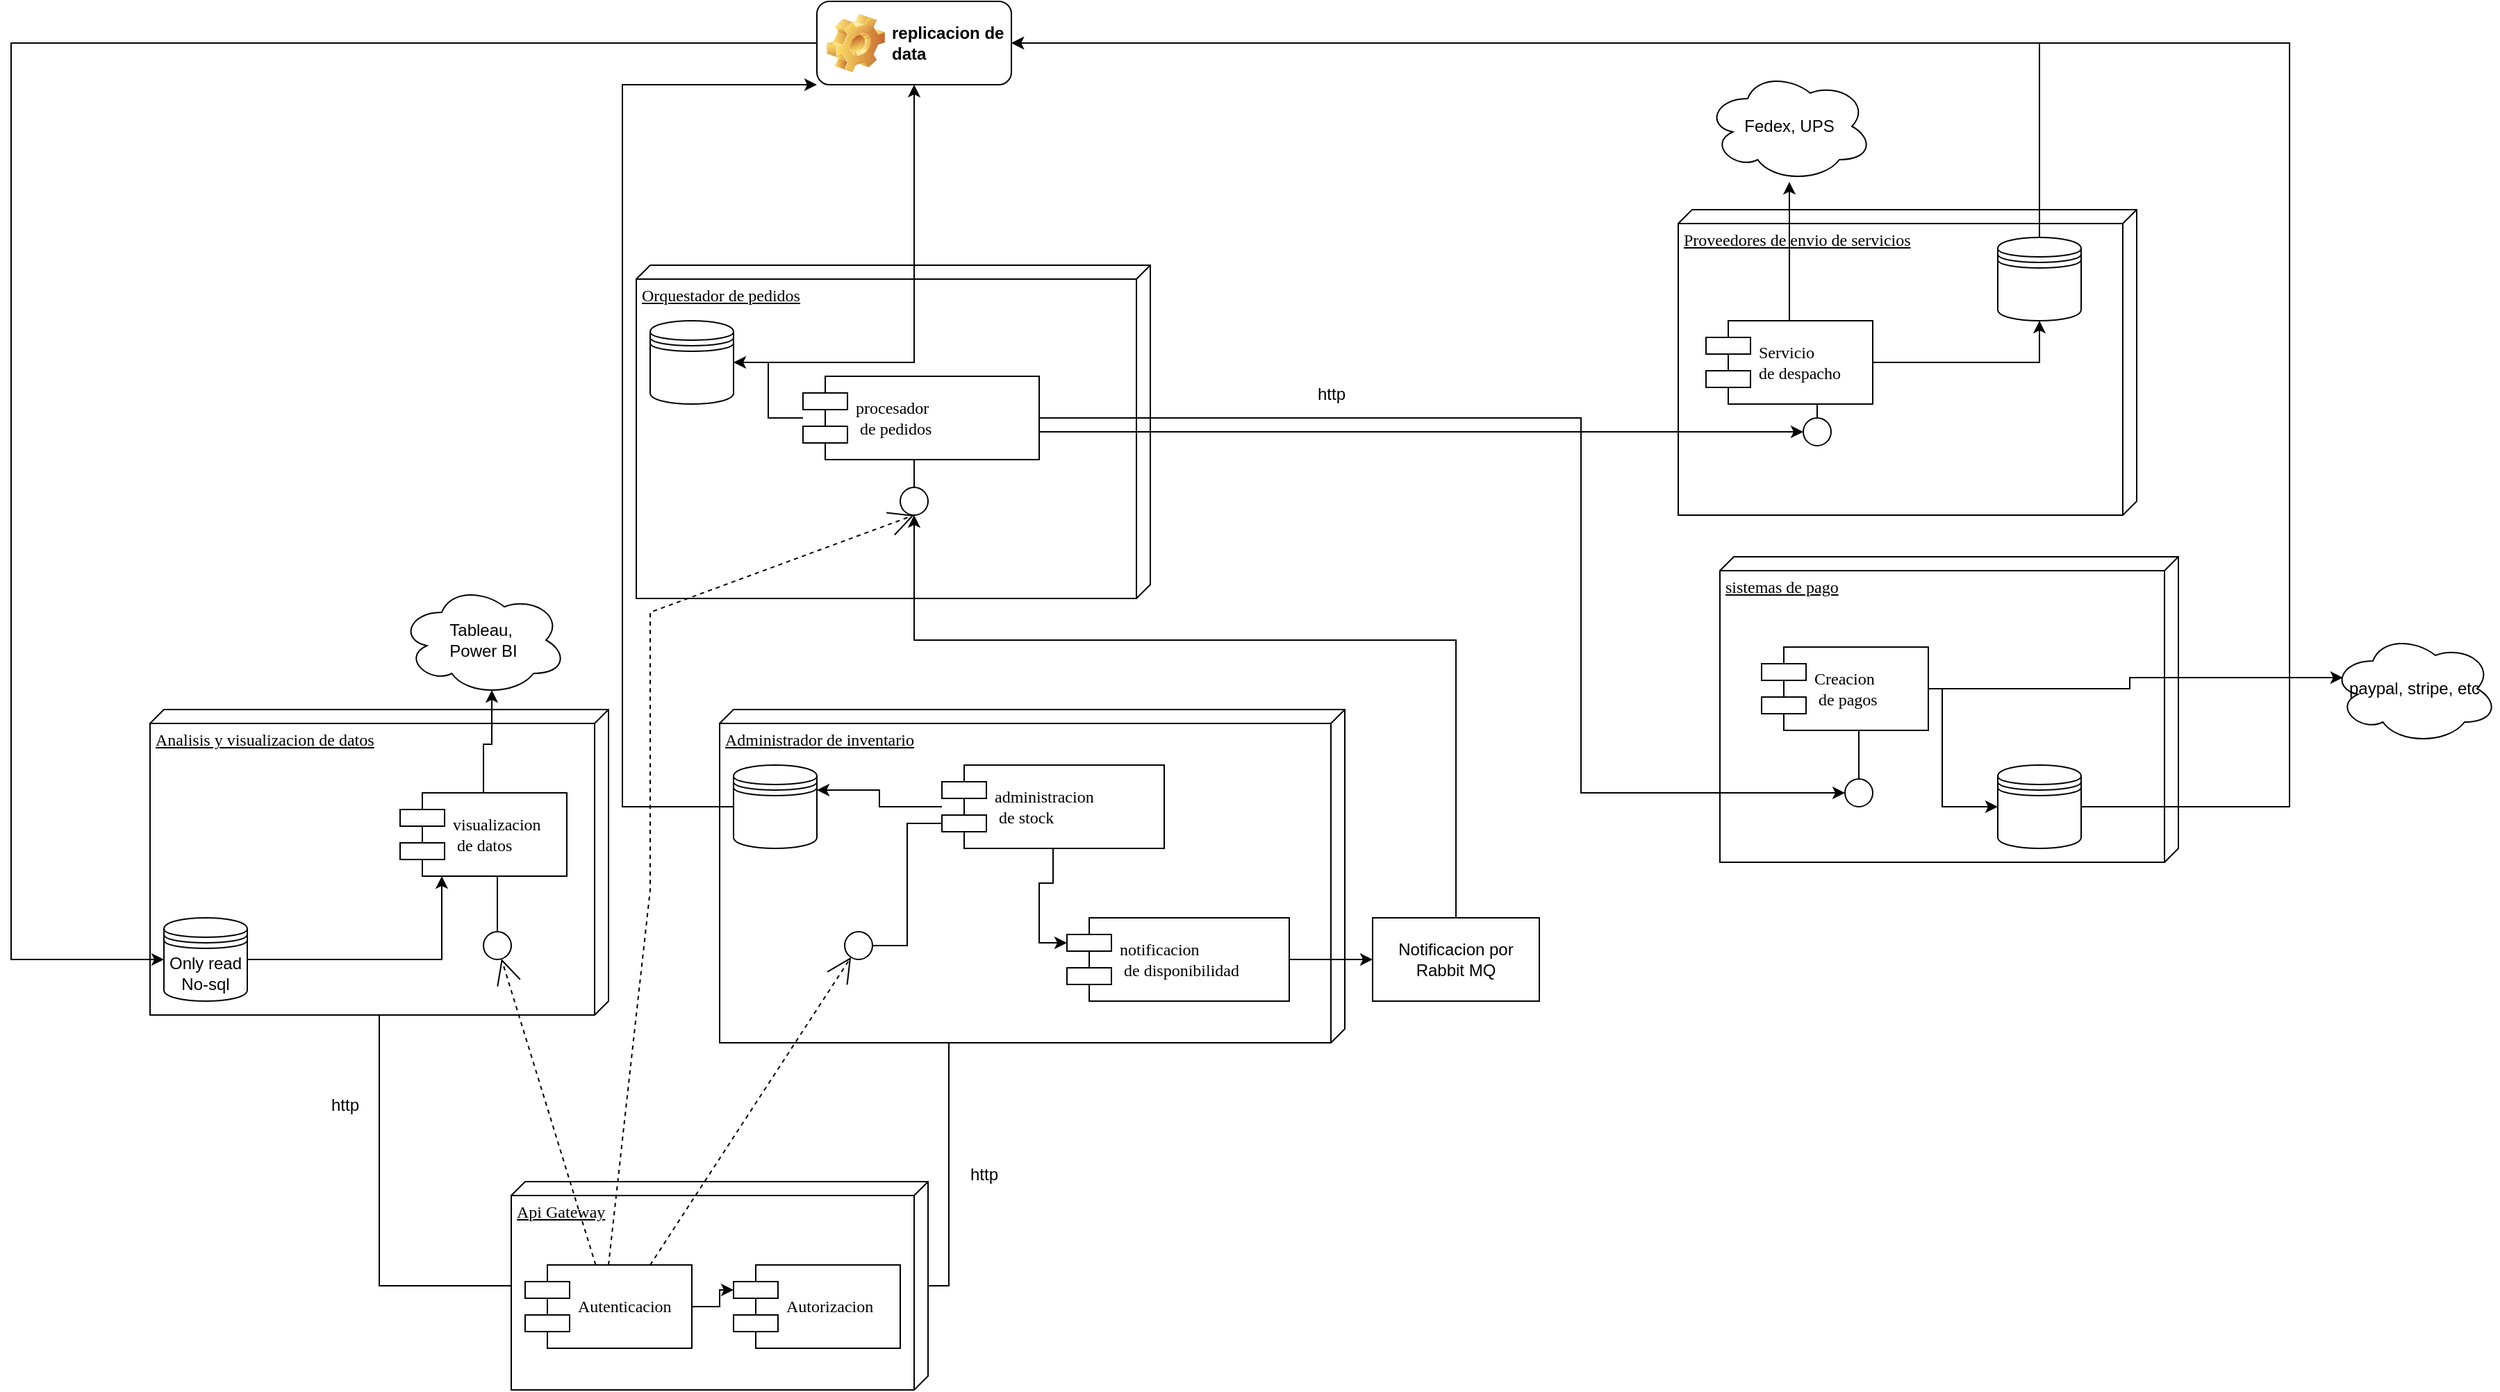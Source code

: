 <mxfile version="24.4.4" type="device">
  <diagram name="Page-1" id="5f0bae14-7c28-e335-631c-24af17079c00">
    <mxGraphModel dx="1819" dy="1822" grid="1" gridSize="10" guides="1" tooltips="1" connect="1" arrows="1" fold="1" page="1" pageScale="1" pageWidth="1100" pageHeight="850" background="none" math="0" shadow="0">
      <root>
        <mxCell id="0" />
        <mxCell id="1" parent="0" />
        <mxCell id="39150e848f15840c-1" value="Analisis y visualizacion de datos" style="verticalAlign=top;align=left;spacingTop=8;spacingLeft=2;spacingRight=12;shape=cube;size=10;direction=south;fontStyle=4;html=1;rounded=0;shadow=0;comic=0;labelBackgroundColor=none;strokeWidth=1;fontFamily=Verdana;fontSize=12" parent="1" vertex="1">
          <mxGeometry x="120" y="70" width="330" height="220" as="geometry" />
        </mxCell>
        <mxCell id="39150e848f15840c-2" value="Administrador de inventario" style="verticalAlign=top;align=left;spacingTop=8;spacingLeft=2;spacingRight=12;shape=cube;size=10;direction=south;fontStyle=4;html=1;rounded=0;shadow=0;comic=0;labelBackgroundColor=none;strokeWidth=1;fontFamily=Verdana;fontSize=12" parent="1" vertex="1">
          <mxGeometry x="530" y="70" width="450" height="240" as="geometry" />
        </mxCell>
        <mxCell id="39150e848f15840c-3" value="Api Gateway" style="verticalAlign=top;align=left;spacingTop=8;spacingLeft=2;spacingRight=12;shape=cube;size=10;direction=south;fontStyle=4;html=1;rounded=0;shadow=0;comic=0;labelBackgroundColor=none;strokeWidth=1;fontFamily=Verdana;fontSize=12" parent="1" vertex="1">
          <mxGeometry x="380" y="410" width="300" height="150" as="geometry" />
        </mxCell>
        <mxCell id="ZMf_710IHUfQvaZzRH9R-61" style="edgeStyle=orthogonalEdgeStyle;rounded=0;orthogonalLoop=1;jettySize=auto;html=1;entryX=0.55;entryY=0.95;entryDx=0;entryDy=0;entryPerimeter=0;" edge="1" parent="1" source="39150e848f15840c-5" target="ZMf_710IHUfQvaZzRH9R-60">
          <mxGeometry relative="1" as="geometry">
            <mxPoint x="360" y="60" as="targetPoint" />
          </mxGeometry>
        </mxCell>
        <mxCell id="39150e848f15840c-5" value="visualizacion&lt;div&gt;&amp;nbsp;de datos&lt;/div&gt;" style="shape=component;align=left;spacingLeft=36;rounded=0;shadow=0;comic=0;labelBackgroundColor=none;strokeWidth=1;fontFamily=Verdana;fontSize=12;html=1;" parent="1" vertex="1">
          <mxGeometry x="300" y="130" width="120" height="60" as="geometry" />
        </mxCell>
        <mxCell id="39150e848f15840c-6" value="" style="ellipse;whiteSpace=wrap;html=1;rounded=0;shadow=0;comic=0;labelBackgroundColor=none;strokeWidth=1;fontFamily=Verdana;fontSize=12;align=center;" parent="1" vertex="1">
          <mxGeometry x="360" y="230" width="20" height="20" as="geometry" />
        </mxCell>
        <mxCell id="39150e848f15840c-9" value="" style="ellipse;whiteSpace=wrap;html=1;rounded=0;shadow=0;comic=0;labelBackgroundColor=none;strokeWidth=1;fontFamily=Verdana;fontSize=12;align=center;" parent="1" vertex="1">
          <mxGeometry x="620" y="230" width="20" height="20" as="geometry" />
        </mxCell>
        <mxCell id="ZMf_710IHUfQvaZzRH9R-11" style="edgeStyle=orthogonalEdgeStyle;rounded=0;orthogonalLoop=1;jettySize=auto;html=1;entryX=0;entryY=0.3;entryDx=0;entryDy=0;" edge="1" parent="1" source="39150e848f15840c-10" target="ZMf_710IHUfQvaZzRH9R-8">
          <mxGeometry relative="1" as="geometry" />
        </mxCell>
        <mxCell id="39150e848f15840c-10" value="Autenticacion" style="shape=component;align=left;spacingLeft=36;rounded=0;shadow=0;comic=0;labelBackgroundColor=none;strokeWidth=1;fontFamily=Verdana;fontSize=12;html=1;" parent="1" vertex="1">
          <mxGeometry x="390" y="470" width="120" height="60" as="geometry" />
        </mxCell>
        <mxCell id="39150e848f15840c-11" style="edgeStyle=none;rounded=0;html=1;dashed=1;labelBackgroundColor=none;startArrow=none;startFill=0;startSize=8;endArrow=open;endFill=0;endSize=16;fontFamily=Verdana;fontSize=12;" parent="1" source="39150e848f15840c-10" target="39150e848f15840c-6" edge="1">
          <mxGeometry relative="1" as="geometry" />
        </mxCell>
        <mxCell id="39150e848f15840c-12" style="edgeStyle=none;rounded=0;html=1;dashed=1;labelBackgroundColor=none;startArrow=none;startFill=0;startSize=8;endArrow=open;endFill=0;endSize=16;fontFamily=Verdana;fontSize=12;exitX=0.75;exitY=0;exitDx=0;exitDy=0;" parent="1" source="39150e848f15840c-10" target="39150e848f15840c-9" edge="1">
          <mxGeometry relative="1" as="geometry" />
        </mxCell>
        <mxCell id="39150e848f15840c-13" style="edgeStyle=elbowEdgeStyle;rounded=0;html=1;labelBackgroundColor=none;startArrow=none;startFill=0;startSize=8;endArrow=none;endFill=0;endSize=16;fontFamily=Verdana;fontSize=12;entryX=0;entryY=0.7;entryDx=0;entryDy=0;" parent="1" source="39150e848f15840c-9" target="ZMf_710IHUfQvaZzRH9R-12" edge="1">
          <mxGeometry relative="1" as="geometry">
            <mxPoint x="630" y="210" as="targetPoint" />
          </mxGeometry>
        </mxCell>
        <mxCell id="39150e848f15840c-14" style="edgeStyle=elbowEdgeStyle;rounded=0;html=1;labelBackgroundColor=none;startArrow=none;startFill=0;startSize=8;endArrow=none;endFill=0;endSize=16;fontFamily=Verdana;fontSize=12;" parent="1" source="39150e848f15840c-6" target="39150e848f15840c-5" edge="1">
          <mxGeometry relative="1" as="geometry" />
        </mxCell>
        <mxCell id="39150e848f15840c-17" style="edgeStyle=orthogonalEdgeStyle;rounded=0;html=1;labelBackgroundColor=none;startArrow=none;startFill=0;startSize=8;endArrow=none;endFill=0;endSize=16;fontFamily=Verdana;fontSize=12;" parent="1" source="39150e848f15840c-3" target="39150e848f15840c-2" edge="1">
          <mxGeometry relative="1" as="geometry">
            <Array as="points">
              <mxPoint x="695" y="485" />
            </Array>
          </mxGeometry>
        </mxCell>
        <mxCell id="39150e848f15840c-18" style="edgeStyle=orthogonalEdgeStyle;rounded=0;html=1;labelBackgroundColor=none;startArrow=none;startFill=0;startSize=8;endArrow=none;endFill=0;endSize=16;fontFamily=Verdana;fontSize=12;" parent="1" source="39150e848f15840c-3" target="39150e848f15840c-1" edge="1">
          <mxGeometry relative="1" as="geometry">
            <Array as="points">
              <mxPoint x="285" y="485" />
            </Array>
          </mxGeometry>
        </mxCell>
        <mxCell id="ZMf_710IHUfQvaZzRH9R-2" value="sistemas de pago" style="verticalAlign=top;align=left;spacingTop=8;spacingLeft=2;spacingRight=12;shape=cube;size=10;direction=south;fontStyle=4;html=1;rounded=0;shadow=0;comic=0;labelBackgroundColor=none;strokeWidth=1;fontFamily=Verdana;fontSize=12" vertex="1" parent="1">
          <mxGeometry x="1250" y="-40" width="330" height="220" as="geometry" />
        </mxCell>
        <mxCell id="ZMf_710IHUfQvaZzRH9R-47" style="edgeStyle=orthogonalEdgeStyle;rounded=0;orthogonalLoop=1;jettySize=auto;html=1;entryX=0;entryY=0.5;entryDx=0;entryDy=0;" edge="1" parent="1" source="ZMf_710IHUfQvaZzRH9R-3" target="ZMf_710IHUfQvaZzRH9R-43">
          <mxGeometry relative="1" as="geometry">
            <Array as="points">
              <mxPoint x="1410" y="55" />
              <mxPoint x="1410" y="140" />
            </Array>
          </mxGeometry>
        </mxCell>
        <mxCell id="ZMf_710IHUfQvaZzRH9R-3" value="Creacion&lt;div&gt;&amp;nbsp;de pagos&lt;/div&gt;" style="shape=component;align=left;spacingLeft=36;rounded=0;shadow=0;comic=0;labelBackgroundColor=none;strokeWidth=1;fontFamily=Verdana;fontSize=12;html=1;" vertex="1" parent="1">
          <mxGeometry x="1280" y="25" width="120" height="60" as="geometry" />
        </mxCell>
        <mxCell id="ZMf_710IHUfQvaZzRH9R-5" value="" style="ellipse;whiteSpace=wrap;html=1;rounded=0;shadow=0;comic=0;labelBackgroundColor=none;strokeWidth=1;fontFamily=Verdana;fontSize=12;align=center;" vertex="1" parent="1">
          <mxGeometry x="1340" y="120" width="20" height="20" as="geometry" />
        </mxCell>
        <mxCell id="ZMf_710IHUfQvaZzRH9R-6" style="edgeStyle=elbowEdgeStyle;rounded=0;html=1;labelBackgroundColor=none;startArrow=none;startFill=0;startSize=8;endArrow=none;endFill=0;endSize=16;fontFamily=Verdana;fontSize=12;" edge="1" parent="1" source="ZMf_710IHUfQvaZzRH9R-5" target="ZMf_710IHUfQvaZzRH9R-3">
          <mxGeometry relative="1" as="geometry" />
        </mxCell>
        <mxCell id="ZMf_710IHUfQvaZzRH9R-8" value="Autorizacion" style="shape=component;align=left;spacingLeft=36;rounded=0;shadow=0;comic=0;labelBackgroundColor=none;strokeWidth=1;fontFamily=Verdana;fontSize=12;html=1;" vertex="1" parent="1">
          <mxGeometry x="540" y="470" width="120" height="60" as="geometry" />
        </mxCell>
        <mxCell id="ZMf_710IHUfQvaZzRH9R-23" style="edgeStyle=orthogonalEdgeStyle;rounded=0;orthogonalLoop=1;jettySize=auto;html=1;entryX=0;entryY=0.3;entryDx=0;entryDy=0;" edge="1" parent="1" source="ZMf_710IHUfQvaZzRH9R-12" target="ZMf_710IHUfQvaZzRH9R-22">
          <mxGeometry relative="1" as="geometry" />
        </mxCell>
        <mxCell id="ZMf_710IHUfQvaZzRH9R-63" style="edgeStyle=orthogonalEdgeStyle;rounded=0;orthogonalLoop=1;jettySize=auto;html=1;entryX=1;entryY=0.3;entryDx=0;entryDy=0;" edge="1" parent="1" source="ZMf_710IHUfQvaZzRH9R-12" target="ZMf_710IHUfQvaZzRH9R-62">
          <mxGeometry relative="1" as="geometry" />
        </mxCell>
        <mxCell id="ZMf_710IHUfQvaZzRH9R-12" value="administracion&lt;div&gt;&amp;nbsp;de stock&lt;/div&gt;" style="shape=component;align=left;spacingLeft=36;rounded=0;shadow=0;comic=0;labelBackgroundColor=none;strokeWidth=1;fontFamily=Verdana;fontSize=12;html=1;" vertex="1" parent="1">
          <mxGeometry x="690" y="110" width="160" height="60" as="geometry" />
        </mxCell>
        <mxCell id="ZMf_710IHUfQvaZzRH9R-14" value="Proveedores de envio de servicios" style="verticalAlign=top;align=left;spacingTop=8;spacingLeft=2;spacingRight=12;shape=cube;size=10;direction=south;fontStyle=4;html=1;rounded=0;shadow=0;comic=0;labelBackgroundColor=none;strokeWidth=1;fontFamily=Verdana;fontSize=12" vertex="1" parent="1">
          <mxGeometry x="1220" y="-290" width="330" height="220" as="geometry" />
        </mxCell>
        <mxCell id="ZMf_710IHUfQvaZzRH9R-46" style="edgeStyle=orthogonalEdgeStyle;rounded=0;orthogonalLoop=1;jettySize=auto;html=1;entryX=0.5;entryY=1;entryDx=0;entryDy=0;" edge="1" parent="1" source="ZMf_710IHUfQvaZzRH9R-16" target="ZMf_710IHUfQvaZzRH9R-42">
          <mxGeometry relative="1" as="geometry" />
        </mxCell>
        <mxCell id="ZMf_710IHUfQvaZzRH9R-55" value="" style="edgeStyle=orthogonalEdgeStyle;rounded=0;orthogonalLoop=1;jettySize=auto;html=1;" edge="1" parent="1" source="ZMf_710IHUfQvaZzRH9R-16" target="ZMf_710IHUfQvaZzRH9R-54">
          <mxGeometry relative="1" as="geometry" />
        </mxCell>
        <mxCell id="ZMf_710IHUfQvaZzRH9R-16" value="Servicio&amp;nbsp;&lt;div&gt;de despacho&lt;/div&gt;" style="shape=component;align=left;spacingLeft=36;rounded=0;shadow=0;comic=0;labelBackgroundColor=none;strokeWidth=1;fontFamily=Verdana;fontSize=12;html=1;" vertex="1" parent="1">
          <mxGeometry x="1240" y="-210" width="120" height="60" as="geometry" />
        </mxCell>
        <mxCell id="ZMf_710IHUfQvaZzRH9R-18" value="" style="ellipse;whiteSpace=wrap;html=1;rounded=0;shadow=0;comic=0;labelBackgroundColor=none;strokeWidth=1;fontFamily=Verdana;fontSize=12;align=center;" vertex="1" parent="1">
          <mxGeometry x="1310" y="-140" width="20" height="20" as="geometry" />
        </mxCell>
        <mxCell id="ZMf_710IHUfQvaZzRH9R-19" style="edgeStyle=elbowEdgeStyle;rounded=0;html=1;labelBackgroundColor=none;startArrow=none;startFill=0;startSize=8;endArrow=none;endFill=0;endSize=16;fontFamily=Verdana;fontSize=12;" edge="1" parent="1" source="ZMf_710IHUfQvaZzRH9R-18" target="ZMf_710IHUfQvaZzRH9R-16">
          <mxGeometry relative="1" as="geometry" />
        </mxCell>
        <mxCell id="ZMf_710IHUfQvaZzRH9R-26" style="edgeStyle=orthogonalEdgeStyle;rounded=0;orthogonalLoop=1;jettySize=auto;html=1;entryX=0;entryY=0.5;entryDx=0;entryDy=0;" edge="1" parent="1" source="ZMf_710IHUfQvaZzRH9R-22" target="ZMf_710IHUfQvaZzRH9R-25">
          <mxGeometry relative="1" as="geometry" />
        </mxCell>
        <mxCell id="ZMf_710IHUfQvaZzRH9R-22" value="notificacion&lt;div&gt;&amp;nbsp;de disponibilidad&lt;/div&gt;" style="shape=component;align=left;spacingLeft=36;rounded=0;shadow=0;comic=0;labelBackgroundColor=none;strokeWidth=1;fontFamily=Verdana;fontSize=12;html=1;" vertex="1" parent="1">
          <mxGeometry x="780" y="220" width="160" height="60" as="geometry" />
        </mxCell>
        <mxCell id="ZMf_710IHUfQvaZzRH9R-25" value="Notificacion por Rabbit MQ" style="rounded=0;whiteSpace=wrap;html=1;" vertex="1" parent="1">
          <mxGeometry x="1000" y="220" width="120" height="60" as="geometry" />
        </mxCell>
        <mxCell id="ZMf_710IHUfQvaZzRH9R-29" value="Orquestador de pedidos" style="verticalAlign=top;align=left;spacingTop=8;spacingLeft=2;spacingRight=12;shape=cube;size=10;direction=south;fontStyle=4;html=1;rounded=0;shadow=0;comic=0;labelBackgroundColor=none;strokeWidth=1;fontFamily=Verdana;fontSize=12" vertex="1" parent="1">
          <mxGeometry x="470" y="-250" width="370" height="240" as="geometry" />
        </mxCell>
        <mxCell id="ZMf_710IHUfQvaZzRH9R-30" style="edgeStyle=orthogonalEdgeStyle;rounded=0;orthogonalLoop=1;jettySize=auto;html=1;entryX=0;entryY=0.5;entryDx=0;entryDy=0;" edge="1" parent="1" source="ZMf_710IHUfQvaZzRH9R-31" target="ZMf_710IHUfQvaZzRH9R-18">
          <mxGeometry relative="1" as="geometry">
            <Array as="points">
              <mxPoint x="1310" y="-130" />
            </Array>
            <mxPoint x="730" y="-192" as="targetPoint" />
          </mxGeometry>
        </mxCell>
        <mxCell id="ZMf_710IHUfQvaZzRH9R-39" style="edgeStyle=orthogonalEdgeStyle;rounded=0;orthogonalLoop=1;jettySize=auto;html=1;entryX=0;entryY=0.5;entryDx=0;entryDy=0;" edge="1" parent="1" source="ZMf_710IHUfQvaZzRH9R-31" target="ZMf_710IHUfQvaZzRH9R-5">
          <mxGeometry relative="1" as="geometry">
            <Array as="points">
              <mxPoint x="1150" y="-140" />
              <mxPoint x="1150" y="130" />
            </Array>
          </mxGeometry>
        </mxCell>
        <mxCell id="ZMf_710IHUfQvaZzRH9R-45" style="edgeStyle=orthogonalEdgeStyle;rounded=0;orthogonalLoop=1;jettySize=auto;html=1;entryX=1;entryY=0.5;entryDx=0;entryDy=0;" edge="1" parent="1" source="ZMf_710IHUfQvaZzRH9R-31" target="ZMf_710IHUfQvaZzRH9R-41">
          <mxGeometry relative="1" as="geometry" />
        </mxCell>
        <mxCell id="ZMf_710IHUfQvaZzRH9R-31" value="procesador&lt;div&gt;&amp;nbsp;de pedidos&lt;/div&gt;" style="shape=component;align=left;spacingLeft=36;rounded=0;shadow=0;comic=0;labelBackgroundColor=none;strokeWidth=1;fontFamily=Verdana;fontSize=12;html=1;" vertex="1" parent="1">
          <mxGeometry x="590" y="-170" width="170" height="60" as="geometry" />
        </mxCell>
        <mxCell id="ZMf_710IHUfQvaZzRH9R-32" value="" style="ellipse;whiteSpace=wrap;html=1;rounded=0;shadow=0;comic=0;labelBackgroundColor=none;strokeWidth=1;fontFamily=Verdana;fontSize=12;align=center;" vertex="1" parent="1">
          <mxGeometry x="660" y="-90" width="20" height="20" as="geometry" />
        </mxCell>
        <mxCell id="ZMf_710IHUfQvaZzRH9R-33" style="edgeStyle=elbowEdgeStyle;rounded=0;html=1;labelBackgroundColor=none;startArrow=none;startFill=0;startSize=8;endArrow=none;endFill=0;endSize=16;fontFamily=Verdana;fontSize=12;" edge="1" parent="1" source="ZMf_710IHUfQvaZzRH9R-32" target="ZMf_710IHUfQvaZzRH9R-31">
          <mxGeometry relative="1" as="geometry" />
        </mxCell>
        <mxCell id="ZMf_710IHUfQvaZzRH9R-38" style="edgeStyle=none;rounded=0;html=1;dashed=1;labelBackgroundColor=none;startArrow=none;startFill=0;startSize=8;endArrow=open;endFill=0;endSize=16;fontFamily=Verdana;fontSize=12;exitX=0.5;exitY=0;exitDx=0;exitDy=0;entryX=0.5;entryY=1;entryDx=0;entryDy=0;" edge="1" parent="1" source="39150e848f15840c-10" target="ZMf_710IHUfQvaZzRH9R-32">
          <mxGeometry relative="1" as="geometry">
            <mxPoint x="490" y="480" as="sourcePoint" />
            <mxPoint x="635" y="258" as="targetPoint" />
            <Array as="points">
              <mxPoint x="480" y="200" />
              <mxPoint x="480" />
            </Array>
          </mxGeometry>
        </mxCell>
        <mxCell id="ZMf_710IHUfQvaZzRH9R-37" style="edgeStyle=orthogonalEdgeStyle;rounded=0;orthogonalLoop=1;jettySize=auto;html=1;entryX=0.5;entryY=1;entryDx=0;entryDy=0;" edge="1" parent="1" source="ZMf_710IHUfQvaZzRH9R-25" target="ZMf_710IHUfQvaZzRH9R-32">
          <mxGeometry relative="1" as="geometry">
            <Array as="points">
              <mxPoint x="1060" y="20" />
              <mxPoint x="670" y="20" />
            </Array>
          </mxGeometry>
        </mxCell>
        <mxCell id="ZMf_710IHUfQvaZzRH9R-44" style="edgeStyle=orthogonalEdgeStyle;rounded=0;orthogonalLoop=1;jettySize=auto;html=1;entryX=0.25;entryY=1;entryDx=0;entryDy=0;" edge="1" parent="1" source="ZMf_710IHUfQvaZzRH9R-40" target="39150e848f15840c-5">
          <mxGeometry relative="1" as="geometry" />
        </mxCell>
        <mxCell id="ZMf_710IHUfQvaZzRH9R-40" value="Only read&lt;div&gt;No-sql&lt;/div&gt;" style="shape=datastore;whiteSpace=wrap;html=1;" vertex="1" parent="1">
          <mxGeometry x="130" y="220" width="60" height="60" as="geometry" />
        </mxCell>
        <mxCell id="ZMf_710IHUfQvaZzRH9R-49" style="edgeStyle=orthogonalEdgeStyle;rounded=0;orthogonalLoop=1;jettySize=auto;html=1;entryX=0.5;entryY=1;entryDx=0;entryDy=0;" edge="1" parent="1" source="ZMf_710IHUfQvaZzRH9R-41" target="ZMf_710IHUfQvaZzRH9R-48">
          <mxGeometry relative="1" as="geometry" />
        </mxCell>
        <mxCell id="ZMf_710IHUfQvaZzRH9R-41" value="" style="shape=datastore;whiteSpace=wrap;html=1;" vertex="1" parent="1">
          <mxGeometry x="480" y="-210" width="60" height="60" as="geometry" />
        </mxCell>
        <mxCell id="ZMf_710IHUfQvaZzRH9R-50" style="edgeStyle=orthogonalEdgeStyle;rounded=0;orthogonalLoop=1;jettySize=auto;html=1;entryX=1;entryY=0.5;entryDx=0;entryDy=0;" edge="1" parent="1" source="ZMf_710IHUfQvaZzRH9R-42" target="ZMf_710IHUfQvaZzRH9R-48">
          <mxGeometry relative="1" as="geometry">
            <Array as="points">
              <mxPoint x="1480" y="-410" />
            </Array>
          </mxGeometry>
        </mxCell>
        <mxCell id="ZMf_710IHUfQvaZzRH9R-42" value="" style="shape=datastore;whiteSpace=wrap;html=1;" vertex="1" parent="1">
          <mxGeometry x="1450" y="-270" width="60" height="60" as="geometry" />
        </mxCell>
        <mxCell id="ZMf_710IHUfQvaZzRH9R-51" style="edgeStyle=orthogonalEdgeStyle;rounded=0;orthogonalLoop=1;jettySize=auto;html=1;entryX=1;entryY=0.5;entryDx=0;entryDy=0;" edge="1" parent="1" source="ZMf_710IHUfQvaZzRH9R-43" target="ZMf_710IHUfQvaZzRH9R-48">
          <mxGeometry relative="1" as="geometry">
            <Array as="points">
              <mxPoint x="1660" y="140" />
              <mxPoint x="1660" y="-410" />
            </Array>
          </mxGeometry>
        </mxCell>
        <mxCell id="ZMf_710IHUfQvaZzRH9R-43" value="" style="shape=datastore;whiteSpace=wrap;html=1;" vertex="1" parent="1">
          <mxGeometry x="1450" y="110" width="60" height="60" as="geometry" />
        </mxCell>
        <mxCell id="ZMf_710IHUfQvaZzRH9R-52" style="edgeStyle=orthogonalEdgeStyle;rounded=0;orthogonalLoop=1;jettySize=auto;html=1;entryX=0;entryY=0.5;entryDx=0;entryDy=0;" edge="1" parent="1" source="ZMf_710IHUfQvaZzRH9R-48" target="ZMf_710IHUfQvaZzRH9R-40">
          <mxGeometry relative="1" as="geometry">
            <Array as="points">
              <mxPoint x="20" y="-410" />
              <mxPoint x="20" y="250" />
            </Array>
          </mxGeometry>
        </mxCell>
        <mxCell id="ZMf_710IHUfQvaZzRH9R-48" value="replicacion de data" style="label;whiteSpace=wrap;html=1;image=img/clipart/Gear_128x128.png" vertex="1" parent="1">
          <mxGeometry x="600" y="-440" width="140" height="60" as="geometry" />
        </mxCell>
        <mxCell id="ZMf_710IHUfQvaZzRH9R-53" value="paypal, stripe, etc" style="ellipse;shape=cloud;whiteSpace=wrap;html=1;" vertex="1" parent="1">
          <mxGeometry x="1690" y="15" width="120" height="80" as="geometry" />
        </mxCell>
        <mxCell id="ZMf_710IHUfQvaZzRH9R-54" value="Fedex, UPS" style="ellipse;shape=cloud;whiteSpace=wrap;html=1;" vertex="1" parent="1">
          <mxGeometry x="1240" y="-390" width="120" height="80" as="geometry" />
        </mxCell>
        <mxCell id="ZMf_710IHUfQvaZzRH9R-56" style="edgeStyle=orthogonalEdgeStyle;rounded=0;orthogonalLoop=1;jettySize=auto;html=1;entryX=0.07;entryY=0.4;entryDx=0;entryDy=0;entryPerimeter=0;" edge="1" parent="1" source="ZMf_710IHUfQvaZzRH9R-3" target="ZMf_710IHUfQvaZzRH9R-53">
          <mxGeometry relative="1" as="geometry" />
        </mxCell>
        <mxCell id="ZMf_710IHUfQvaZzRH9R-57" value="http" style="text;html=1;align=center;verticalAlign=middle;resizable=0;points=[];autosize=1;strokeColor=none;fillColor=none;" vertex="1" parent="1">
          <mxGeometry x="950" y="-172" width="40" height="30" as="geometry" />
        </mxCell>
        <mxCell id="ZMf_710IHUfQvaZzRH9R-58" value="http" style="text;html=1;align=center;verticalAlign=middle;resizable=0;points=[];autosize=1;strokeColor=none;fillColor=none;" vertex="1" parent="1">
          <mxGeometry x="700" y="390" width="40" height="30" as="geometry" />
        </mxCell>
        <mxCell id="ZMf_710IHUfQvaZzRH9R-59" value="http" style="text;html=1;align=center;verticalAlign=middle;resizable=0;points=[];autosize=1;strokeColor=none;fillColor=none;" vertex="1" parent="1">
          <mxGeometry x="240" y="340" width="40" height="30" as="geometry" />
        </mxCell>
        <mxCell id="ZMf_710IHUfQvaZzRH9R-60" value="Tableau,&amp;nbsp;&lt;div&gt;Power BI&lt;/div&gt;" style="ellipse;shape=cloud;whiteSpace=wrap;html=1;" vertex="1" parent="1">
          <mxGeometry x="300" y="-20" width="120" height="80" as="geometry" />
        </mxCell>
        <mxCell id="ZMf_710IHUfQvaZzRH9R-64" style="edgeStyle=orthogonalEdgeStyle;rounded=0;orthogonalLoop=1;jettySize=auto;html=1;entryX=0;entryY=1;entryDx=0;entryDy=0;" edge="1" parent="1" source="ZMf_710IHUfQvaZzRH9R-62" target="ZMf_710IHUfQvaZzRH9R-48">
          <mxGeometry relative="1" as="geometry">
            <Array as="points">
              <mxPoint x="460" y="140" />
              <mxPoint x="460" y="-380" />
            </Array>
          </mxGeometry>
        </mxCell>
        <mxCell id="ZMf_710IHUfQvaZzRH9R-62" value="" style="shape=datastore;whiteSpace=wrap;html=1;" vertex="1" parent="1">
          <mxGeometry x="540" y="110" width="60" height="60" as="geometry" />
        </mxCell>
      </root>
    </mxGraphModel>
  </diagram>
</mxfile>

